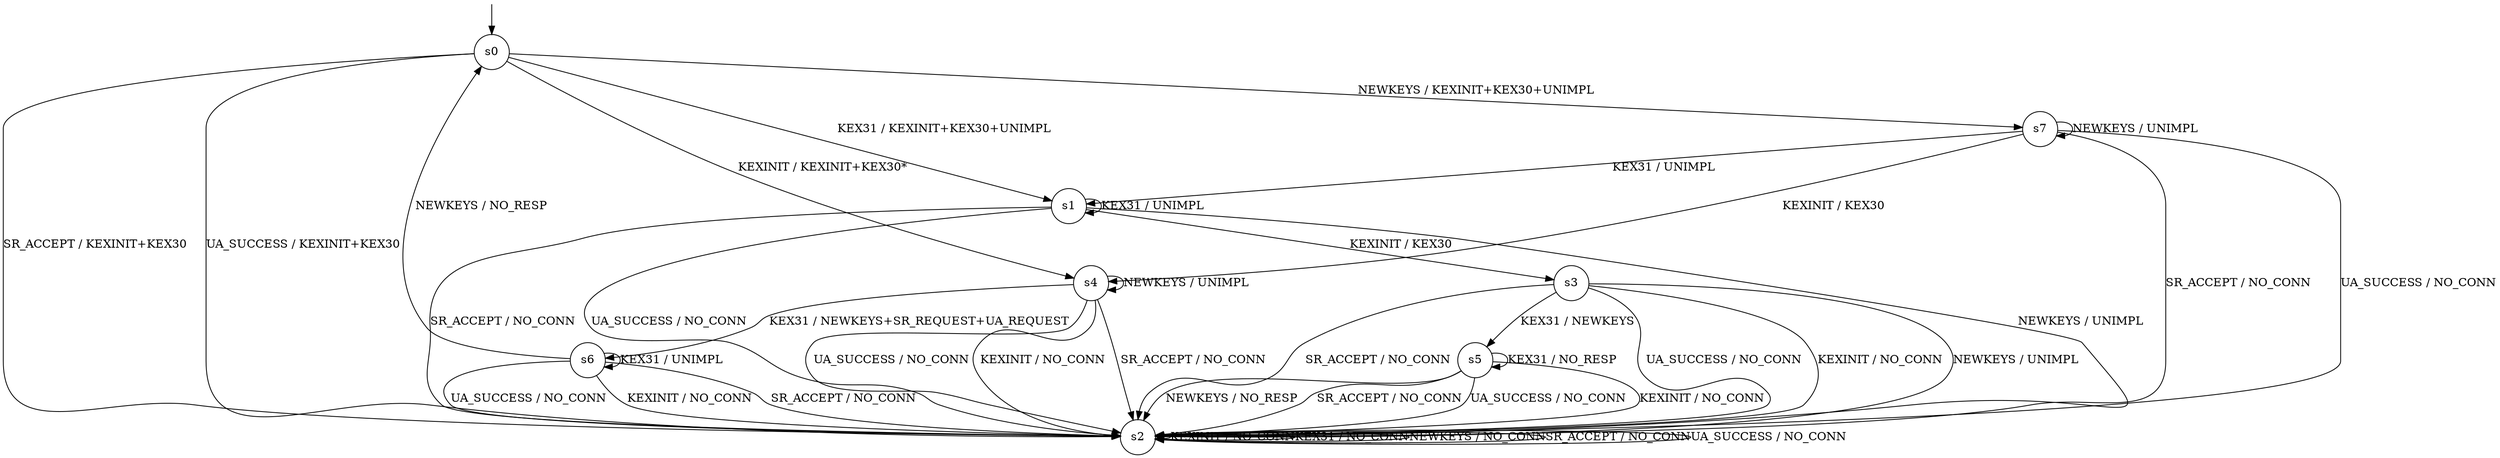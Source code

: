 digraph g {

	s0 [shape="circle" label="s0"];
	s1 [shape="circle" label="s1"];
	s2 [shape="circle" label="s2"];
	s3 [shape="circle" label="s3"];
	s4 [shape="circle" label="s4"];
	s5 [shape="circle" label="s5"];
	s6 [shape="circle" label="s6"];
	s7 [shape="circle" label="s7"];
	s0 -> s4 [label="KEXINIT / KEXINIT+KEX30*"];
	s0 -> s1 [label="KEX31 / KEXINIT+KEX30+UNIMPL"];
	s0 -> s7 [label="NEWKEYS / KEXINIT+KEX30+UNIMPL"];
	s0 -> s2 [label="SR_ACCEPT / KEXINIT+KEX30"];
	s0 -> s2 [label="UA_SUCCESS / KEXINIT+KEX30"];
	s1 -> s3 [label="KEXINIT / KEX30"];
	s1 -> s1 [label="KEX31 / UNIMPL"];
	s1 -> s2 [label="NEWKEYS / UNIMPL"];
	s1 -> s2 [label="SR_ACCEPT / NO_CONN"];
	s1 -> s2 [label="UA_SUCCESS / NO_CONN"];
	s2 -> s2 [label="KEXINIT / NO_CONN"];
	s2 -> s2 [label="KEX31 / NO_CONN"];
	s2 -> s2 [label="NEWKEYS / NO_CONN"];
	s2 -> s2 [label="SR_ACCEPT / NO_CONN"];
	s2 -> s2 [label="UA_SUCCESS / NO_CONN"];
	s3 -> s2 [label="KEXINIT / NO_CONN"];
	s3 -> s5 [label="KEX31 / NEWKEYS"];
	s3 -> s2 [label="NEWKEYS / UNIMPL"];
	s3 -> s2 [label="SR_ACCEPT / NO_CONN"];
	s3 -> s2 [label="UA_SUCCESS / NO_CONN"];
	s4 -> s2 [label="KEXINIT / NO_CONN"];
	s4 -> s6 [label="KEX31 / NEWKEYS+SR_REQUEST+UA_REQUEST"];
	s4 -> s4 [label="NEWKEYS / UNIMPL"];
	s4 -> s2 [label="SR_ACCEPT / NO_CONN"];
	s4 -> s2 [label="UA_SUCCESS / NO_CONN"];
	s5 -> s2 [label="KEXINIT / NO_CONN"];
	s5 -> s5 [label="KEX31 / NO_RESP"];
	s5 -> s2 [label="NEWKEYS / NO_RESP"];
	s5 -> s2 [label="SR_ACCEPT / NO_CONN"];
	s5 -> s2 [label="UA_SUCCESS / NO_CONN"];
	s6 -> s2 [label="KEXINIT / NO_CONN"];
	s6 -> s6 [label="KEX31 / UNIMPL"];
	s6 -> s0 [label="NEWKEYS / NO_RESP"];
	s6 -> s2 [label="SR_ACCEPT / NO_CONN"];
	s6 -> s2 [label="UA_SUCCESS / NO_CONN"];
	s7 -> s4 [label="KEXINIT / KEX30"];
	s7 -> s1 [label="KEX31 / UNIMPL"];
	s7 -> s7 [label="NEWKEYS / UNIMPL"];
	s7 -> s2 [label="SR_ACCEPT / NO_CONN"];
	s7 -> s2 [label="UA_SUCCESS / NO_CONN"];

__start0 [label="" shape="none" width="0" height="0"];
__start0 -> s0;

}
